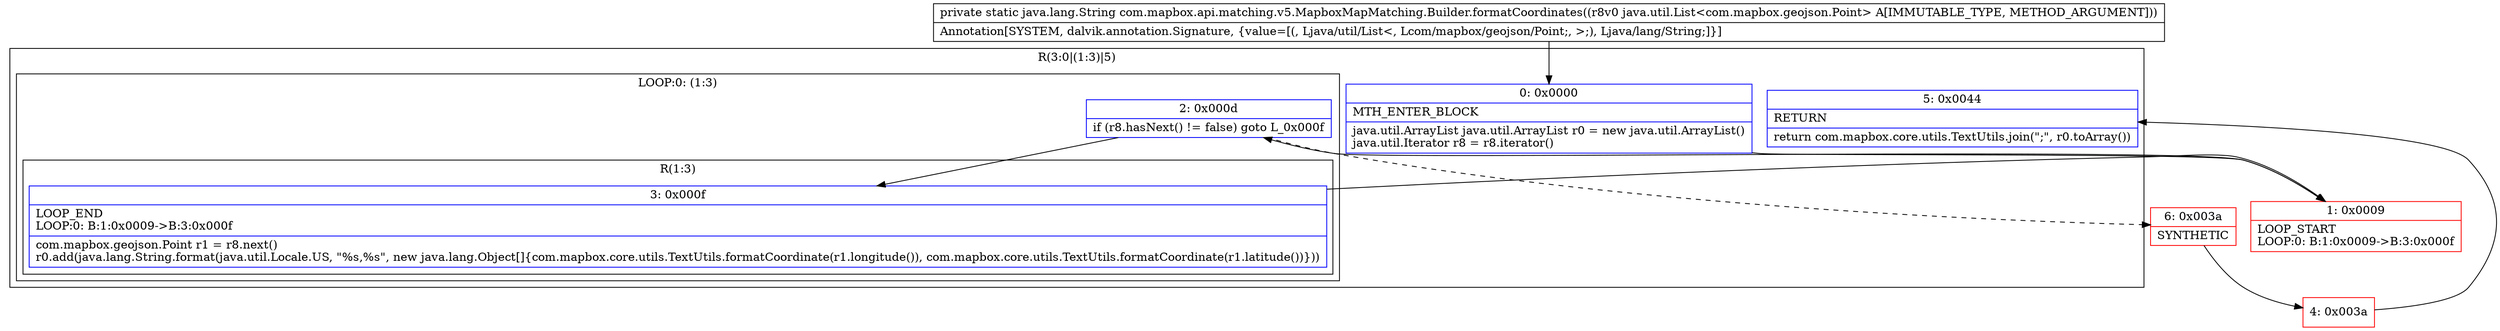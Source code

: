 digraph "CFG forcom.mapbox.api.matching.v5.MapboxMapMatching.Builder.formatCoordinates(Ljava\/util\/List;)Ljava\/lang\/String;" {
subgraph cluster_Region_216341853 {
label = "R(3:0|(1:3)|5)";
node [shape=record,color=blue];
Node_0 [shape=record,label="{0\:\ 0x0000|MTH_ENTER_BLOCK\l|java.util.ArrayList java.util.ArrayList r0 = new java.util.ArrayList()\ljava.util.Iterator r8 = r8.iterator()\l}"];
subgraph cluster_LoopRegion_2000397686 {
label = "LOOP:0: (1:3)";
node [shape=record,color=blue];
Node_2 [shape=record,label="{2\:\ 0x000d|if (r8.hasNext() != false) goto L_0x000f\l}"];
subgraph cluster_Region_1722099063 {
label = "R(1:3)";
node [shape=record,color=blue];
Node_3 [shape=record,label="{3\:\ 0x000f|LOOP_END\lLOOP:0: B:1:0x0009\-\>B:3:0x000f\l|com.mapbox.geojson.Point r1 = r8.next()\lr0.add(java.lang.String.format(java.util.Locale.US, \"%s,%s\", new java.lang.Object[]\{com.mapbox.core.utils.TextUtils.formatCoordinate(r1.longitude()), com.mapbox.core.utils.TextUtils.formatCoordinate(r1.latitude())\}))\l}"];
}
}
Node_5 [shape=record,label="{5\:\ 0x0044|RETURN\l|return com.mapbox.core.utils.TextUtils.join(\";\", r0.toArray())\l}"];
}
Node_1 [shape=record,color=red,label="{1\:\ 0x0009|LOOP_START\lLOOP:0: B:1:0x0009\-\>B:3:0x000f\l}"];
Node_4 [shape=record,color=red,label="{4\:\ 0x003a}"];
Node_6 [shape=record,color=red,label="{6\:\ 0x003a|SYNTHETIC\l}"];
MethodNode[shape=record,label="{private static java.lang.String com.mapbox.api.matching.v5.MapboxMapMatching.Builder.formatCoordinates((r8v0 java.util.List\<com.mapbox.geojson.Point\> A[IMMUTABLE_TYPE, METHOD_ARGUMENT]))  | Annotation[SYSTEM, dalvik.annotation.Signature, \{value=[(, Ljava\/util\/List\<, Lcom\/mapbox\/geojson\/Point;, \>;), Ljava\/lang\/String;]\}]\l}"];
MethodNode -> Node_0;
Node_0 -> Node_1;
Node_2 -> Node_3;
Node_2 -> Node_6[style=dashed];
Node_3 -> Node_1;
Node_1 -> Node_2;
Node_4 -> Node_5;
Node_6 -> Node_4;
}


